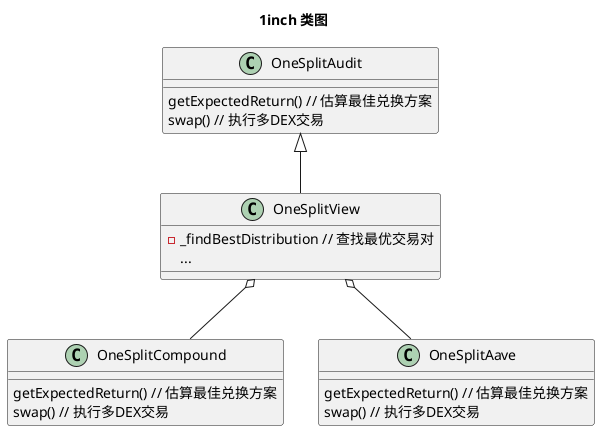 @startuml
title 1inch 类图

class OneSplitAudit {
    getExpectedReturn() // 估算最佳兑换方案
    swap() // 执行多DEX交易
}


class OneSplitView {
    - _findBestDistribution // 查找最优交易对
    ...
}

class OneSplitCompound {
    getExpectedReturn() // 估算最佳兑换方案
    swap() // 执行多DEX交易
}

class OneSplitAave {
    getExpectedReturn() // 估算最佳兑换方案
    swap() // 执行多DEX交易
}


OneSplitAudit <|-- OneSplitView
OneSplitView  o--  OneSplitCompound
OneSplitView  o--  OneSplitAave


@enduml
